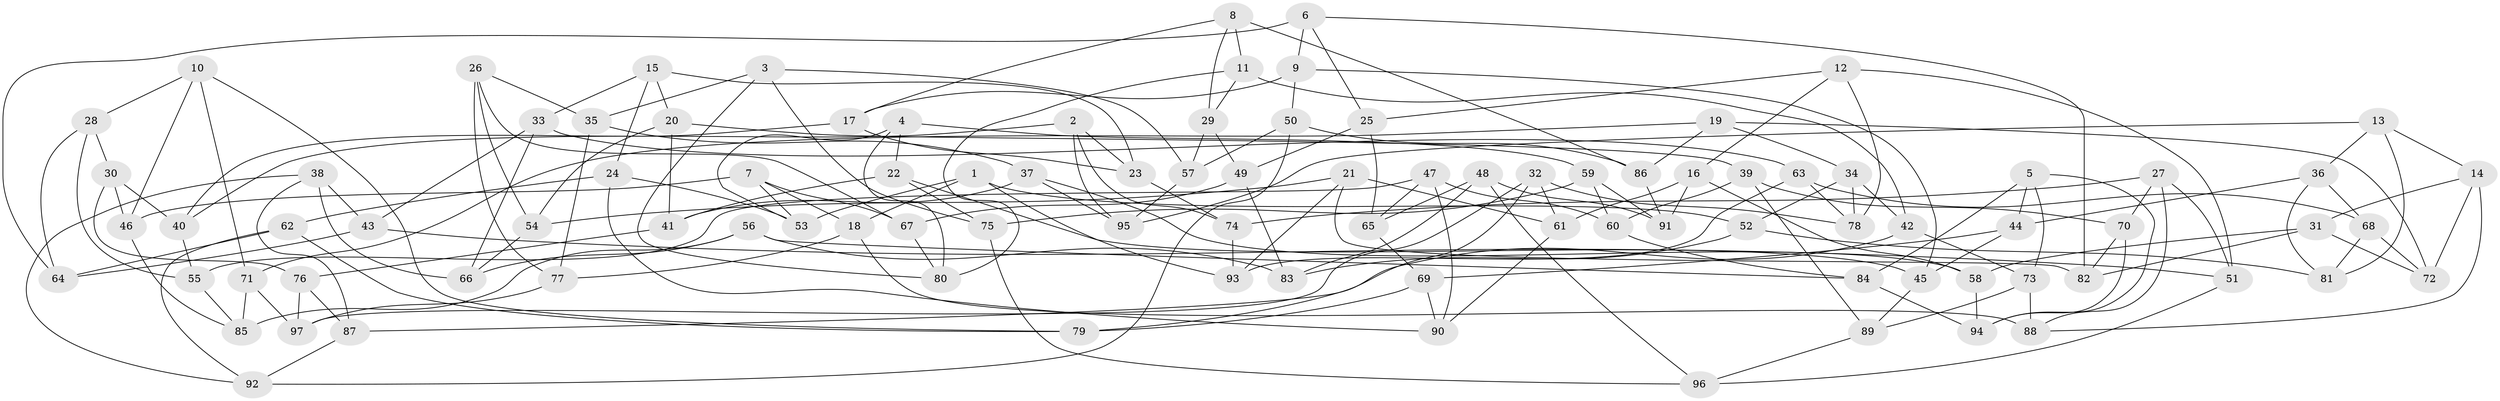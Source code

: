 // Generated by graph-tools (version 1.1) at 2025/57/03/09/25 04:57:37]
// undirected, 97 vertices, 194 edges
graph export_dot {
graph [start="1"]
  node [color=gray90,style=filled];
  1;
  2;
  3;
  4;
  5;
  6;
  7;
  8;
  9;
  10;
  11;
  12;
  13;
  14;
  15;
  16;
  17;
  18;
  19;
  20;
  21;
  22;
  23;
  24;
  25;
  26;
  27;
  28;
  29;
  30;
  31;
  32;
  33;
  34;
  35;
  36;
  37;
  38;
  39;
  40;
  41;
  42;
  43;
  44;
  45;
  46;
  47;
  48;
  49;
  50;
  51;
  52;
  53;
  54;
  55;
  56;
  57;
  58;
  59;
  60;
  61;
  62;
  63;
  64;
  65;
  66;
  67;
  68;
  69;
  70;
  71;
  72;
  73;
  74;
  75;
  76;
  77;
  78;
  79;
  80;
  81;
  82;
  83;
  84;
  85;
  86;
  87;
  88;
  89;
  90;
  91;
  92;
  93;
  94;
  95;
  96;
  97;
  1 -- 52;
  1 -- 93;
  1 -- 18;
  1 -- 53;
  2 -- 40;
  2 -- 95;
  2 -- 23;
  2 -- 74;
  3 -- 35;
  3 -- 80;
  3 -- 57;
  3 -- 75;
  4 -- 80;
  4 -- 22;
  4 -- 59;
  4 -- 53;
  5 -- 84;
  5 -- 44;
  5 -- 73;
  5 -- 94;
  6 -- 9;
  6 -- 82;
  6 -- 64;
  6 -- 25;
  7 -- 18;
  7 -- 46;
  7 -- 53;
  7 -- 67;
  8 -- 86;
  8 -- 29;
  8 -- 17;
  8 -- 11;
  9 -- 45;
  9 -- 17;
  9 -- 50;
  10 -- 71;
  10 -- 79;
  10 -- 46;
  10 -- 28;
  11 -- 80;
  11 -- 42;
  11 -- 29;
  12 -- 25;
  12 -- 16;
  12 -- 51;
  12 -- 78;
  13 -- 14;
  13 -- 36;
  13 -- 95;
  13 -- 81;
  14 -- 88;
  14 -- 72;
  14 -- 31;
  15 -- 20;
  15 -- 24;
  15 -- 23;
  15 -- 33;
  16 -- 91;
  16 -- 61;
  16 -- 58;
  17 -- 23;
  17 -- 40;
  18 -- 77;
  18 -- 88;
  19 -- 72;
  19 -- 71;
  19 -- 86;
  19 -- 34;
  20 -- 54;
  20 -- 41;
  20 -- 39;
  21 -- 93;
  21 -- 54;
  21 -- 82;
  21 -- 61;
  22 -- 41;
  22 -- 75;
  22 -- 45;
  23 -- 74;
  24 -- 62;
  24 -- 53;
  24 -- 90;
  25 -- 65;
  25 -- 49;
  26 -- 77;
  26 -- 35;
  26 -- 54;
  26 -- 67;
  27 -- 70;
  27 -- 51;
  27 -- 74;
  27 -- 88;
  28 -- 55;
  28 -- 30;
  28 -- 64;
  29 -- 57;
  29 -- 49;
  30 -- 46;
  30 -- 76;
  30 -- 40;
  31 -- 72;
  31 -- 58;
  31 -- 82;
  32 -- 97;
  32 -- 78;
  32 -- 79;
  32 -- 61;
  33 -- 63;
  33 -- 43;
  33 -- 66;
  34 -- 78;
  34 -- 52;
  34 -- 42;
  35 -- 37;
  35 -- 77;
  36 -- 68;
  36 -- 81;
  36 -- 44;
  37 -- 41;
  37 -- 58;
  37 -- 95;
  38 -- 87;
  38 -- 92;
  38 -- 66;
  38 -- 43;
  39 -- 70;
  39 -- 60;
  39 -- 89;
  40 -- 55;
  41 -- 76;
  42 -- 73;
  42 -- 87;
  43 -- 64;
  43 -- 51;
  44 -- 45;
  44 -- 69;
  45 -- 89;
  46 -- 85;
  47 -- 90;
  47 -- 65;
  47 -- 60;
  47 -- 55;
  48 -- 96;
  48 -- 83;
  48 -- 91;
  48 -- 65;
  49 -- 67;
  49 -- 83;
  50 -- 57;
  50 -- 86;
  50 -- 92;
  51 -- 96;
  52 -- 83;
  52 -- 81;
  54 -- 66;
  55 -- 85;
  56 -- 85;
  56 -- 83;
  56 -- 84;
  56 -- 66;
  57 -- 95;
  58 -- 94;
  59 -- 75;
  59 -- 60;
  59 -- 91;
  60 -- 84;
  61 -- 90;
  62 -- 64;
  62 -- 92;
  62 -- 79;
  63 -- 68;
  63 -- 78;
  63 -- 93;
  65 -- 69;
  67 -- 80;
  68 -- 81;
  68 -- 72;
  69 -- 90;
  69 -- 79;
  70 -- 82;
  70 -- 94;
  71 -- 85;
  71 -- 97;
  73 -- 88;
  73 -- 89;
  74 -- 93;
  75 -- 96;
  76 -- 87;
  76 -- 97;
  77 -- 97;
  84 -- 94;
  86 -- 91;
  87 -- 92;
  89 -- 96;
}
